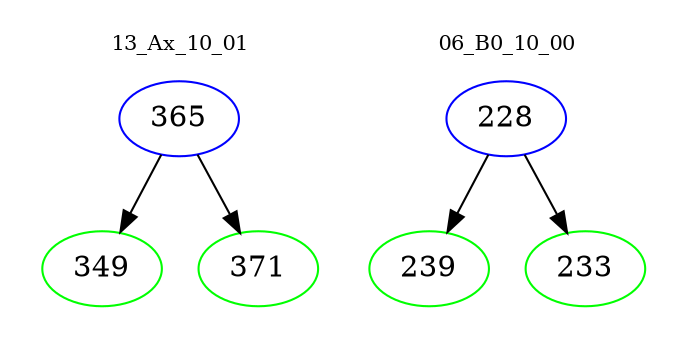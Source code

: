 digraph{
subgraph cluster_0 {
color = white
label = "13_Ax_10_01";
fontsize=10;
T0_365 [label="365", color="blue"]
T0_365 -> T0_349 [color="black"]
T0_349 [label="349", color="green"]
T0_365 -> T0_371 [color="black"]
T0_371 [label="371", color="green"]
}
subgraph cluster_1 {
color = white
label = "06_B0_10_00";
fontsize=10;
T1_228 [label="228", color="blue"]
T1_228 -> T1_239 [color="black"]
T1_239 [label="239", color="green"]
T1_228 -> T1_233 [color="black"]
T1_233 [label="233", color="green"]
}
}
